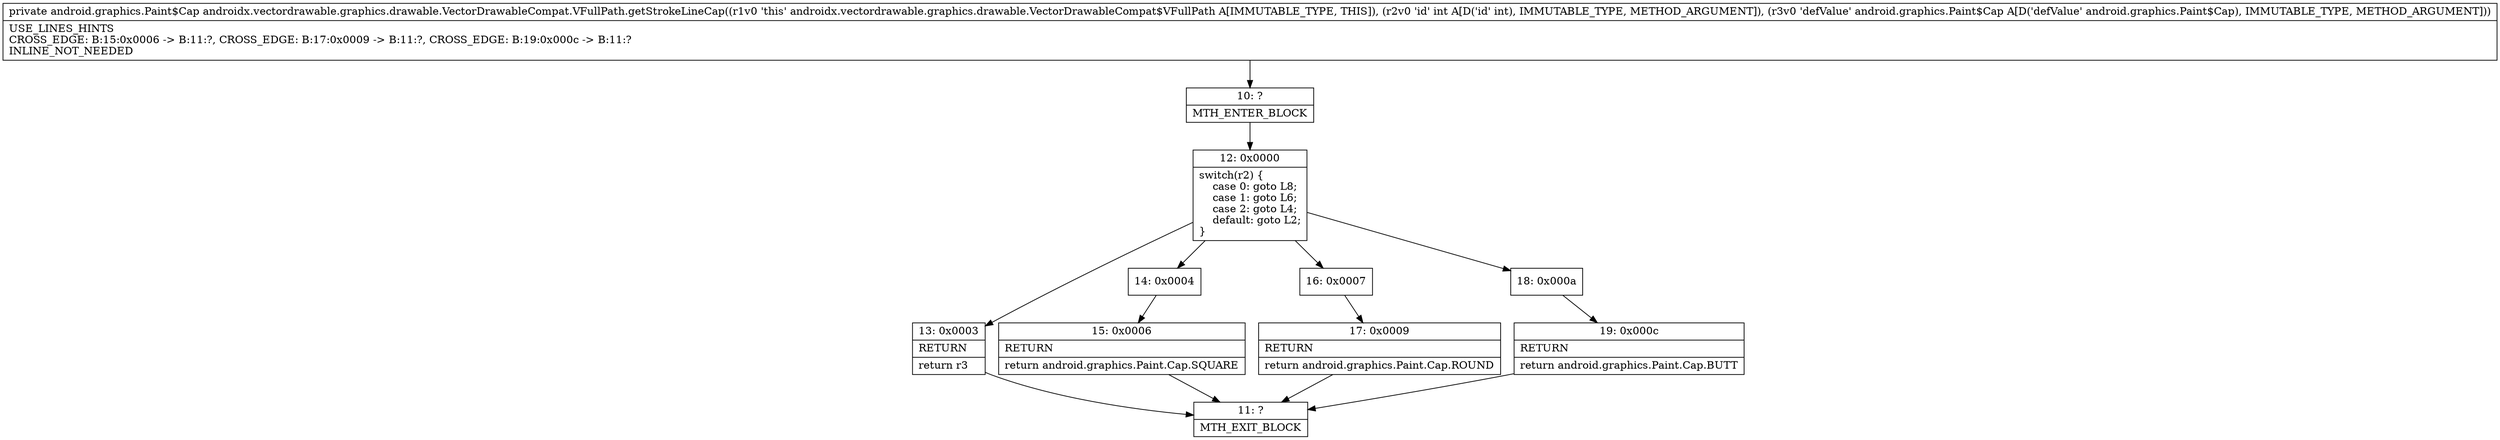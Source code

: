 digraph "CFG forandroidx.vectordrawable.graphics.drawable.VectorDrawableCompat.VFullPath.getStrokeLineCap(ILandroid\/graphics\/Paint$Cap;)Landroid\/graphics\/Paint$Cap;" {
Node_10 [shape=record,label="{10\:\ ?|MTH_ENTER_BLOCK\l}"];
Node_12 [shape=record,label="{12\:\ 0x0000|switch(r2) \{\l    case 0: goto L8;\l    case 1: goto L6;\l    case 2: goto L4;\l    default: goto L2;\l\}\l}"];
Node_13 [shape=record,label="{13\:\ 0x0003|RETURN\l|return r3\l}"];
Node_11 [shape=record,label="{11\:\ ?|MTH_EXIT_BLOCK\l}"];
Node_14 [shape=record,label="{14\:\ 0x0004}"];
Node_15 [shape=record,label="{15\:\ 0x0006|RETURN\l|return android.graphics.Paint.Cap.SQUARE\l}"];
Node_16 [shape=record,label="{16\:\ 0x0007}"];
Node_17 [shape=record,label="{17\:\ 0x0009|RETURN\l|return android.graphics.Paint.Cap.ROUND\l}"];
Node_18 [shape=record,label="{18\:\ 0x000a}"];
Node_19 [shape=record,label="{19\:\ 0x000c|RETURN\l|return android.graphics.Paint.Cap.BUTT\l}"];
MethodNode[shape=record,label="{private android.graphics.Paint$Cap androidx.vectordrawable.graphics.drawable.VectorDrawableCompat.VFullPath.getStrokeLineCap((r1v0 'this' androidx.vectordrawable.graphics.drawable.VectorDrawableCompat$VFullPath A[IMMUTABLE_TYPE, THIS]), (r2v0 'id' int A[D('id' int), IMMUTABLE_TYPE, METHOD_ARGUMENT]), (r3v0 'defValue' android.graphics.Paint$Cap A[D('defValue' android.graphics.Paint$Cap), IMMUTABLE_TYPE, METHOD_ARGUMENT]))  | USE_LINES_HINTS\lCROSS_EDGE: B:15:0x0006 \-\> B:11:?, CROSS_EDGE: B:17:0x0009 \-\> B:11:?, CROSS_EDGE: B:19:0x000c \-\> B:11:?\lINLINE_NOT_NEEDED\l}"];
MethodNode -> Node_10;Node_10 -> Node_12;
Node_12 -> Node_13;
Node_12 -> Node_14;
Node_12 -> Node_16;
Node_12 -> Node_18;
Node_13 -> Node_11;
Node_14 -> Node_15;
Node_15 -> Node_11;
Node_16 -> Node_17;
Node_17 -> Node_11;
Node_18 -> Node_19;
Node_19 -> Node_11;
}

